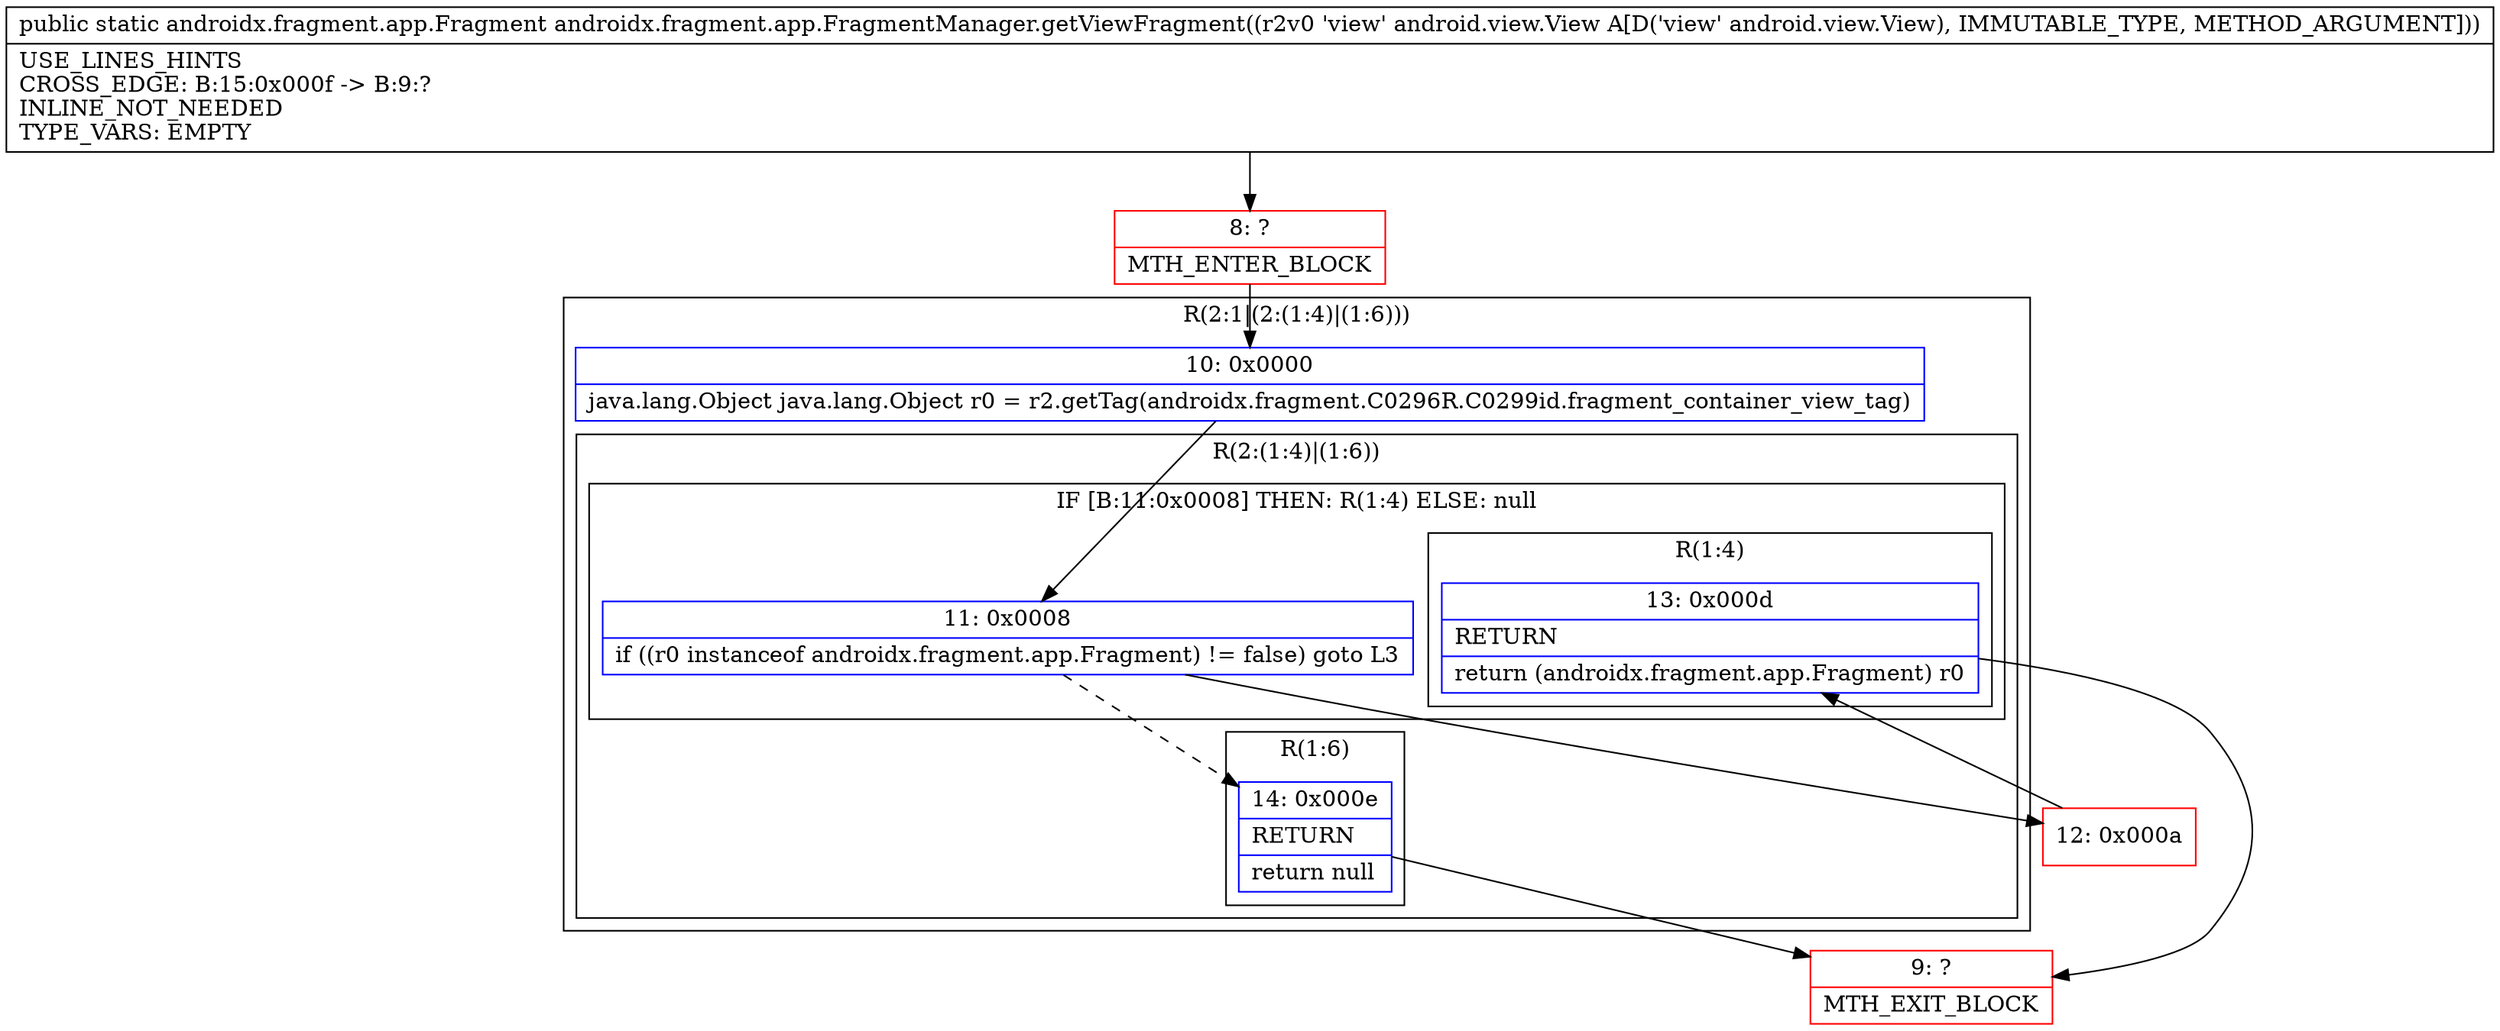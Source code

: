 digraph "CFG forandroidx.fragment.app.FragmentManager.getViewFragment(Landroid\/view\/View;)Landroidx\/fragment\/app\/Fragment;" {
subgraph cluster_Region_12367024 {
label = "R(2:1|(2:(1:4)|(1:6)))";
node [shape=record,color=blue];
Node_10 [shape=record,label="{10\:\ 0x0000|java.lang.Object java.lang.Object r0 = r2.getTag(androidx.fragment.C0296R.C0299id.fragment_container_view_tag)\l}"];
subgraph cluster_Region_618765991 {
label = "R(2:(1:4)|(1:6))";
node [shape=record,color=blue];
subgraph cluster_IfRegion_975198643 {
label = "IF [B:11:0x0008] THEN: R(1:4) ELSE: null";
node [shape=record,color=blue];
Node_11 [shape=record,label="{11\:\ 0x0008|if ((r0 instanceof androidx.fragment.app.Fragment) != false) goto L3\l}"];
subgraph cluster_Region_1136485972 {
label = "R(1:4)";
node [shape=record,color=blue];
Node_13 [shape=record,label="{13\:\ 0x000d|RETURN\l|return (androidx.fragment.app.Fragment) r0\l}"];
}
}
subgraph cluster_Region_684595093 {
label = "R(1:6)";
node [shape=record,color=blue];
Node_14 [shape=record,label="{14\:\ 0x000e|RETURN\l|return null\l}"];
}
}
}
Node_8 [shape=record,color=red,label="{8\:\ ?|MTH_ENTER_BLOCK\l}"];
Node_12 [shape=record,color=red,label="{12\:\ 0x000a}"];
Node_9 [shape=record,color=red,label="{9\:\ ?|MTH_EXIT_BLOCK\l}"];
MethodNode[shape=record,label="{public static androidx.fragment.app.Fragment androidx.fragment.app.FragmentManager.getViewFragment((r2v0 'view' android.view.View A[D('view' android.view.View), IMMUTABLE_TYPE, METHOD_ARGUMENT]))  | USE_LINES_HINTS\lCROSS_EDGE: B:15:0x000f \-\> B:9:?\lINLINE_NOT_NEEDED\lTYPE_VARS: EMPTY\l}"];
MethodNode -> Node_8;Node_10 -> Node_11;
Node_11 -> Node_12;
Node_11 -> Node_14[style=dashed];
Node_13 -> Node_9;
Node_14 -> Node_9;
Node_8 -> Node_10;
Node_12 -> Node_13;
}

